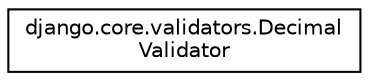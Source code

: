 digraph "Graphical Class Hierarchy"
{
 // LATEX_PDF_SIZE
  edge [fontname="Helvetica",fontsize="10",labelfontname="Helvetica",labelfontsize="10"];
  node [fontname="Helvetica",fontsize="10",shape=record];
  rankdir="LR";
  Node0 [label="django.core.validators.Decimal\lValidator",height=0.2,width=0.4,color="black", fillcolor="white", style="filled",URL="$db/d30/classdjango_1_1core_1_1validators_1_1_decimal_validator.html",tooltip=" "];
}
